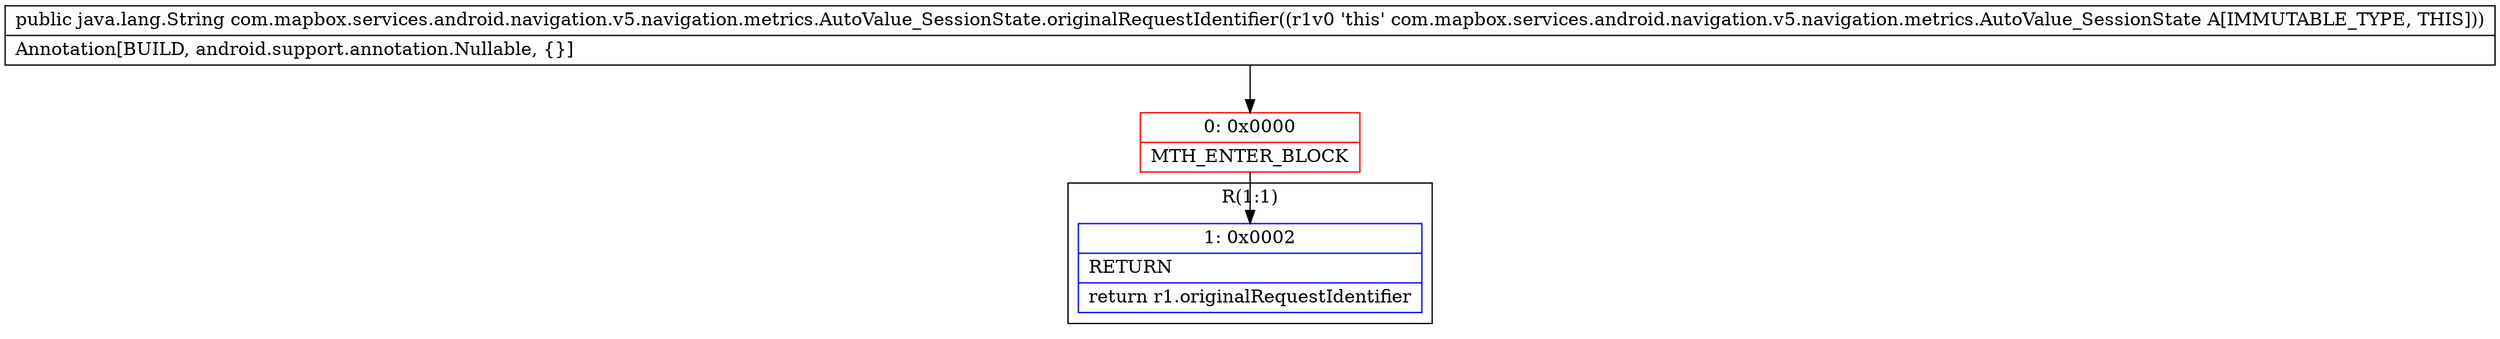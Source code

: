 digraph "CFG forcom.mapbox.services.android.navigation.v5.navigation.metrics.AutoValue_SessionState.originalRequestIdentifier()Ljava\/lang\/String;" {
subgraph cluster_Region_637363778 {
label = "R(1:1)";
node [shape=record,color=blue];
Node_1 [shape=record,label="{1\:\ 0x0002|RETURN\l|return r1.originalRequestIdentifier\l}"];
}
Node_0 [shape=record,color=red,label="{0\:\ 0x0000|MTH_ENTER_BLOCK\l}"];
MethodNode[shape=record,label="{public java.lang.String com.mapbox.services.android.navigation.v5.navigation.metrics.AutoValue_SessionState.originalRequestIdentifier((r1v0 'this' com.mapbox.services.android.navigation.v5.navigation.metrics.AutoValue_SessionState A[IMMUTABLE_TYPE, THIS]))  | Annotation[BUILD, android.support.annotation.Nullable, \{\}]\l}"];
MethodNode -> Node_0;
Node_0 -> Node_1;
}

